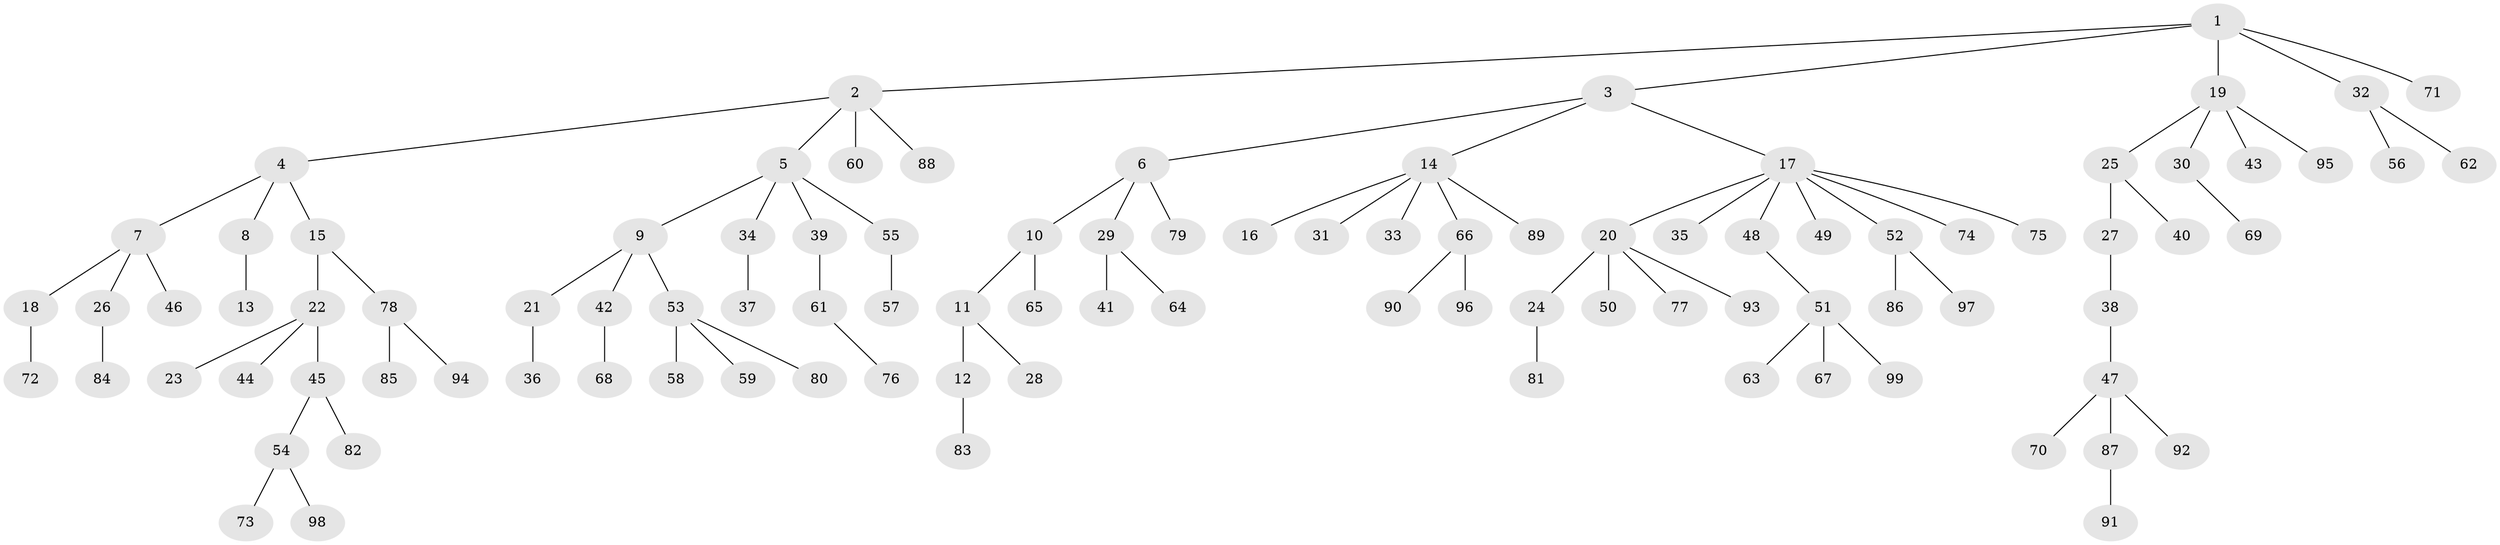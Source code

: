 // coarse degree distribution, {8: 0.014084507042253521, 4: 0.08450704225352113, 6: 0.014084507042253521, 5: 0.04225352112676056, 1: 0.6338028169014085, 2: 0.1267605633802817, 3: 0.07042253521126761, 9: 0.014084507042253521}
// Generated by graph-tools (version 1.1) at 2025/24/03/03/25 07:24:06]
// undirected, 99 vertices, 98 edges
graph export_dot {
graph [start="1"]
  node [color=gray90,style=filled];
  1;
  2;
  3;
  4;
  5;
  6;
  7;
  8;
  9;
  10;
  11;
  12;
  13;
  14;
  15;
  16;
  17;
  18;
  19;
  20;
  21;
  22;
  23;
  24;
  25;
  26;
  27;
  28;
  29;
  30;
  31;
  32;
  33;
  34;
  35;
  36;
  37;
  38;
  39;
  40;
  41;
  42;
  43;
  44;
  45;
  46;
  47;
  48;
  49;
  50;
  51;
  52;
  53;
  54;
  55;
  56;
  57;
  58;
  59;
  60;
  61;
  62;
  63;
  64;
  65;
  66;
  67;
  68;
  69;
  70;
  71;
  72;
  73;
  74;
  75;
  76;
  77;
  78;
  79;
  80;
  81;
  82;
  83;
  84;
  85;
  86;
  87;
  88;
  89;
  90;
  91;
  92;
  93;
  94;
  95;
  96;
  97;
  98;
  99;
  1 -- 2;
  1 -- 3;
  1 -- 19;
  1 -- 32;
  1 -- 71;
  2 -- 4;
  2 -- 5;
  2 -- 60;
  2 -- 88;
  3 -- 6;
  3 -- 14;
  3 -- 17;
  4 -- 7;
  4 -- 8;
  4 -- 15;
  5 -- 9;
  5 -- 34;
  5 -- 39;
  5 -- 55;
  6 -- 10;
  6 -- 29;
  6 -- 79;
  7 -- 18;
  7 -- 26;
  7 -- 46;
  8 -- 13;
  9 -- 21;
  9 -- 42;
  9 -- 53;
  10 -- 11;
  10 -- 65;
  11 -- 12;
  11 -- 28;
  12 -- 83;
  14 -- 16;
  14 -- 31;
  14 -- 33;
  14 -- 66;
  14 -- 89;
  15 -- 22;
  15 -- 78;
  17 -- 20;
  17 -- 35;
  17 -- 48;
  17 -- 49;
  17 -- 52;
  17 -- 74;
  17 -- 75;
  18 -- 72;
  19 -- 25;
  19 -- 30;
  19 -- 43;
  19 -- 95;
  20 -- 24;
  20 -- 50;
  20 -- 77;
  20 -- 93;
  21 -- 36;
  22 -- 23;
  22 -- 44;
  22 -- 45;
  24 -- 81;
  25 -- 27;
  25 -- 40;
  26 -- 84;
  27 -- 38;
  29 -- 41;
  29 -- 64;
  30 -- 69;
  32 -- 56;
  32 -- 62;
  34 -- 37;
  38 -- 47;
  39 -- 61;
  42 -- 68;
  45 -- 54;
  45 -- 82;
  47 -- 70;
  47 -- 87;
  47 -- 92;
  48 -- 51;
  51 -- 63;
  51 -- 67;
  51 -- 99;
  52 -- 86;
  52 -- 97;
  53 -- 58;
  53 -- 59;
  53 -- 80;
  54 -- 73;
  54 -- 98;
  55 -- 57;
  61 -- 76;
  66 -- 90;
  66 -- 96;
  78 -- 85;
  78 -- 94;
  87 -- 91;
}
